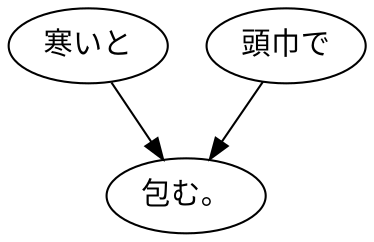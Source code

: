 digraph graph3373 {
	node0 [label="寒いと"];
	node1 [label="頭巾で"];
	node2 [label="包む。"];
	node0 -> node2;
	node1 -> node2;
}
